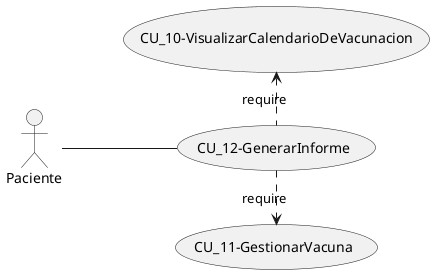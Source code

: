 @startuml
left to right direction

actor Paciente
Paciente -- (CU_12-GenerarInforme)

(CU_12-GenerarInforme) .left--> (CU_10-VisualizarCalendarioDeVacunacion)  : require
(CU_12-GenerarInforme) .right--> (CU_11-GestionarVacuna) : require

@enduml